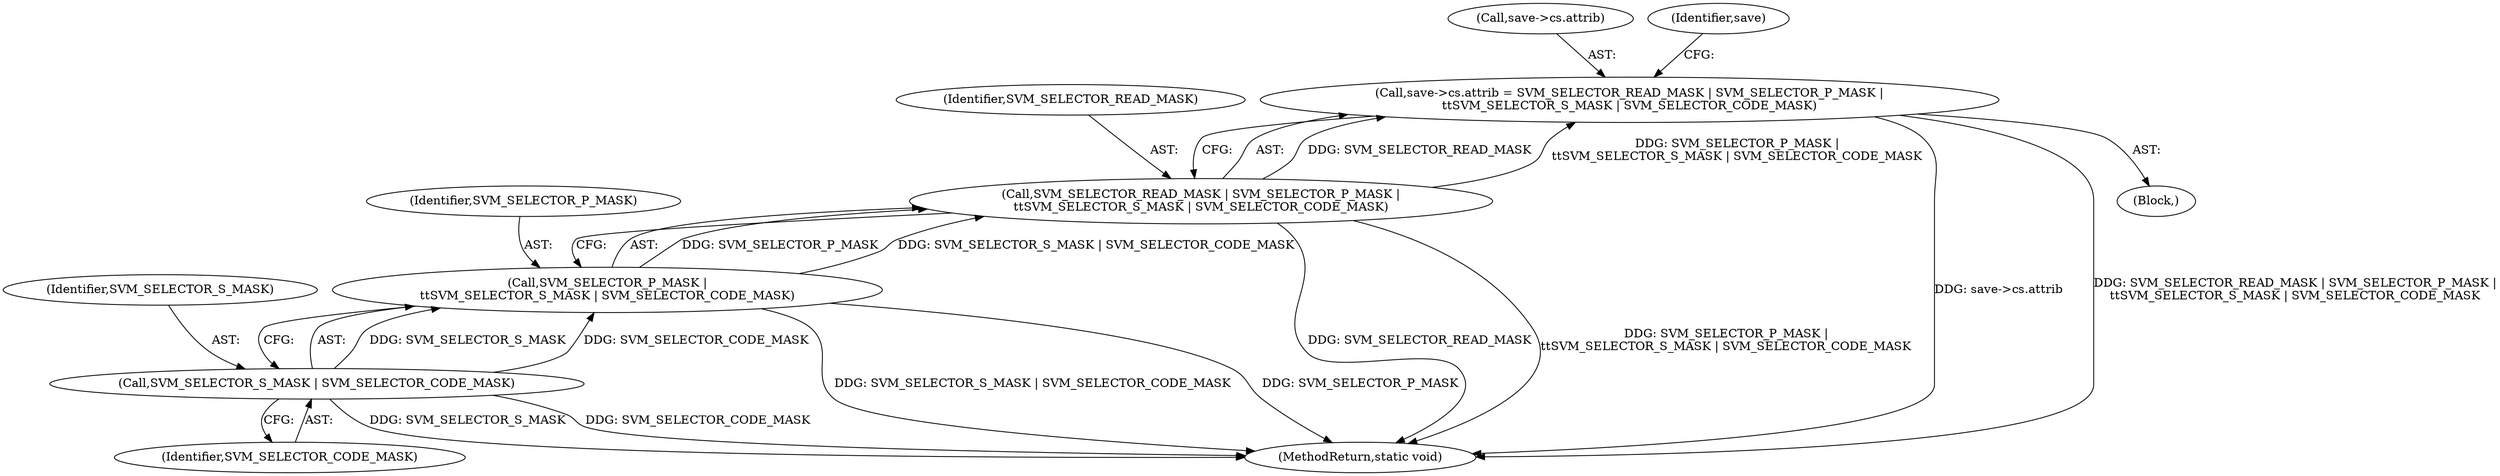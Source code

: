 digraph "0_linux_54a20552e1eae07aa240fa370a0293e006b5faed@pointer" {
"1000308" [label="(Call,save->cs.attrib = SVM_SELECTOR_READ_MASK | SVM_SELECTOR_P_MASK |\n\t\tSVM_SELECTOR_S_MASK | SVM_SELECTOR_CODE_MASK)"];
"1000314" [label="(Call,SVM_SELECTOR_READ_MASK | SVM_SELECTOR_P_MASK |\n\t\tSVM_SELECTOR_S_MASK | SVM_SELECTOR_CODE_MASK)"];
"1000316" [label="(Call,SVM_SELECTOR_P_MASK |\n\t\tSVM_SELECTOR_S_MASK | SVM_SELECTOR_CODE_MASK)"];
"1000318" [label="(Call,SVM_SELECTOR_S_MASK | SVM_SELECTOR_CODE_MASK)"];
"1000320" [label="(Identifier,SVM_SELECTOR_CODE_MASK)"];
"1000489" [label="(MethodReturn,static void)"];
"1000317" [label="(Identifier,SVM_SELECTOR_P_MASK)"];
"1000316" [label="(Call,SVM_SELECTOR_P_MASK |\n\t\tSVM_SELECTOR_S_MASK | SVM_SELECTOR_CODE_MASK)"];
"1000315" [label="(Identifier,SVM_SELECTOR_READ_MASK)"];
"1000319" [label="(Identifier,SVM_SELECTOR_S_MASK)"];
"1000106" [label="(Block,)"];
"1000314" [label="(Call,SVM_SELECTOR_READ_MASK | SVM_SELECTOR_P_MASK |\n\t\tSVM_SELECTOR_S_MASK | SVM_SELECTOR_CODE_MASK)"];
"1000309" [label="(Call,save->cs.attrib)"];
"1000308" [label="(Call,save->cs.attrib = SVM_SELECTOR_READ_MASK | SVM_SELECTOR_P_MASK |\n\t\tSVM_SELECTOR_S_MASK | SVM_SELECTOR_CODE_MASK)"];
"1000324" [label="(Identifier,save)"];
"1000318" [label="(Call,SVM_SELECTOR_S_MASK | SVM_SELECTOR_CODE_MASK)"];
"1000308" -> "1000106"  [label="AST: "];
"1000308" -> "1000314"  [label="CFG: "];
"1000309" -> "1000308"  [label="AST: "];
"1000314" -> "1000308"  [label="AST: "];
"1000324" -> "1000308"  [label="CFG: "];
"1000308" -> "1000489"  [label="DDG: save->cs.attrib"];
"1000308" -> "1000489"  [label="DDG: SVM_SELECTOR_READ_MASK | SVM_SELECTOR_P_MASK |\n\t\tSVM_SELECTOR_S_MASK | SVM_SELECTOR_CODE_MASK"];
"1000314" -> "1000308"  [label="DDG: SVM_SELECTOR_READ_MASK"];
"1000314" -> "1000308"  [label="DDG: SVM_SELECTOR_P_MASK |\n\t\tSVM_SELECTOR_S_MASK | SVM_SELECTOR_CODE_MASK"];
"1000314" -> "1000316"  [label="CFG: "];
"1000315" -> "1000314"  [label="AST: "];
"1000316" -> "1000314"  [label="AST: "];
"1000314" -> "1000489"  [label="DDG: SVM_SELECTOR_READ_MASK"];
"1000314" -> "1000489"  [label="DDG: SVM_SELECTOR_P_MASK |\n\t\tSVM_SELECTOR_S_MASK | SVM_SELECTOR_CODE_MASK"];
"1000316" -> "1000314"  [label="DDG: SVM_SELECTOR_P_MASK"];
"1000316" -> "1000314"  [label="DDG: SVM_SELECTOR_S_MASK | SVM_SELECTOR_CODE_MASK"];
"1000316" -> "1000318"  [label="CFG: "];
"1000317" -> "1000316"  [label="AST: "];
"1000318" -> "1000316"  [label="AST: "];
"1000316" -> "1000489"  [label="DDG: SVM_SELECTOR_S_MASK | SVM_SELECTOR_CODE_MASK"];
"1000316" -> "1000489"  [label="DDG: SVM_SELECTOR_P_MASK"];
"1000318" -> "1000316"  [label="DDG: SVM_SELECTOR_S_MASK"];
"1000318" -> "1000316"  [label="DDG: SVM_SELECTOR_CODE_MASK"];
"1000318" -> "1000320"  [label="CFG: "];
"1000319" -> "1000318"  [label="AST: "];
"1000320" -> "1000318"  [label="AST: "];
"1000318" -> "1000489"  [label="DDG: SVM_SELECTOR_S_MASK"];
"1000318" -> "1000489"  [label="DDG: SVM_SELECTOR_CODE_MASK"];
}
